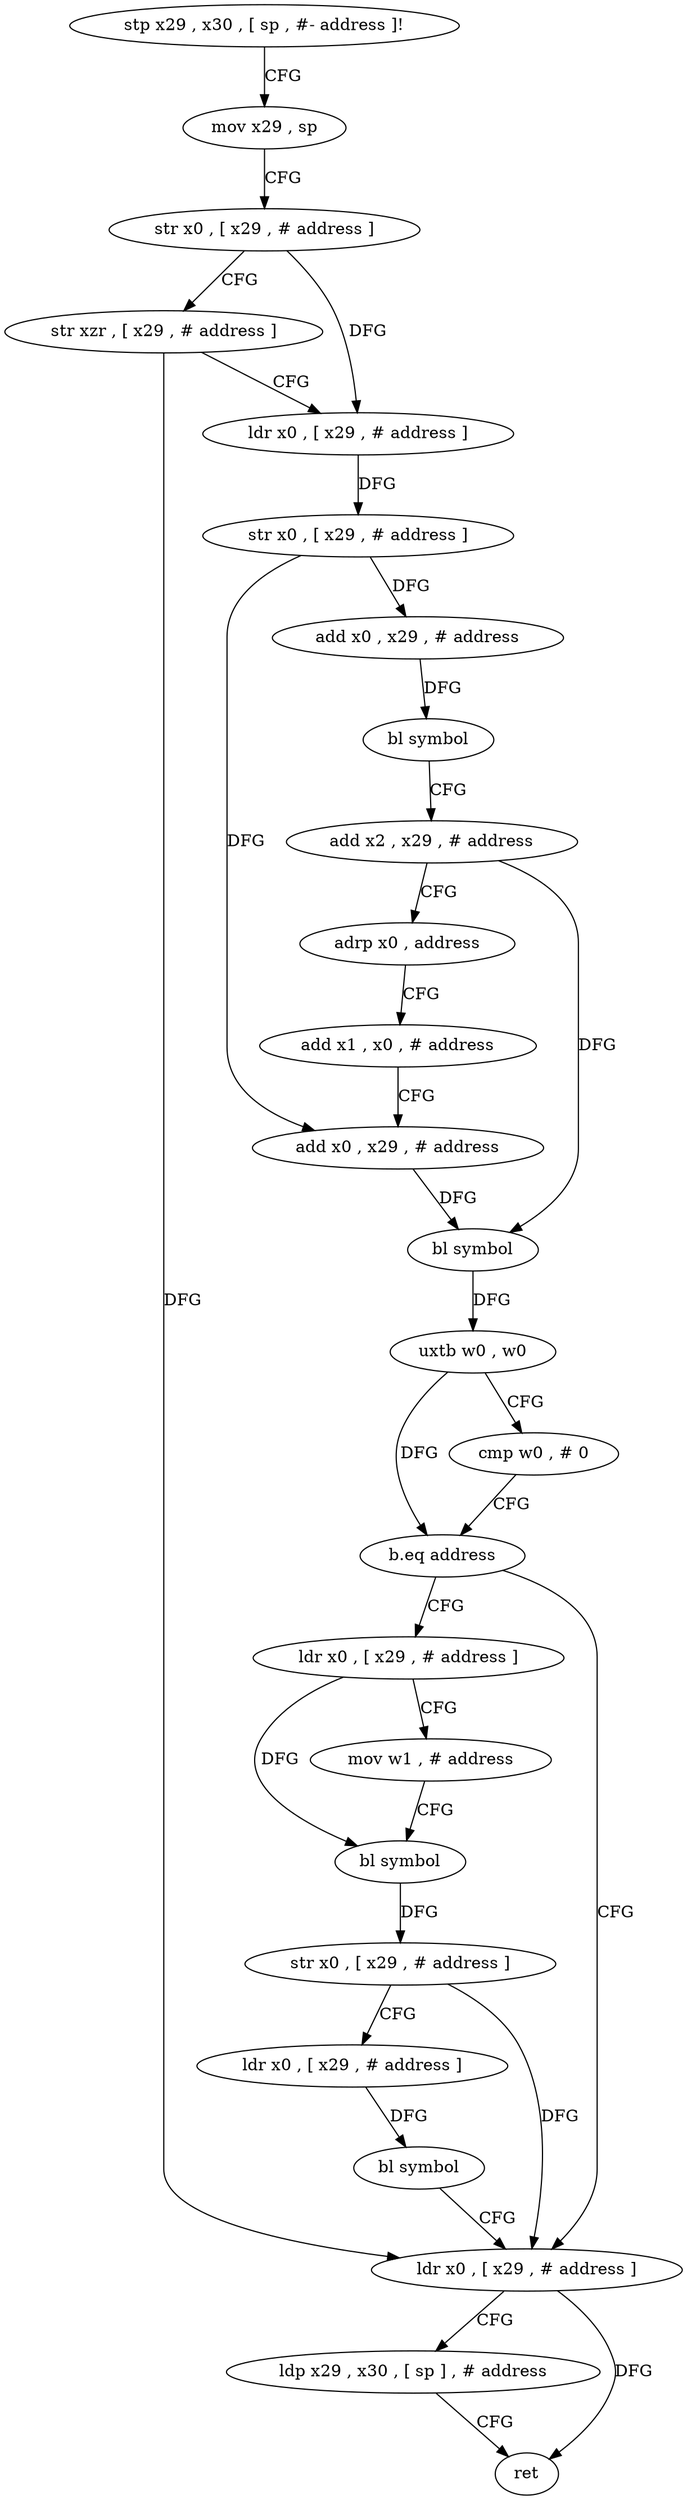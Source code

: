 digraph "func" {
"97432" [label = "stp x29 , x30 , [ sp , #- address ]!" ]
"97436" [label = "mov x29 , sp" ]
"97440" [label = "str x0 , [ x29 , # address ]" ]
"97444" [label = "str xzr , [ x29 , # address ]" ]
"97448" [label = "ldr x0 , [ x29 , # address ]" ]
"97452" [label = "str x0 , [ x29 , # address ]" ]
"97456" [label = "add x0 , x29 , # address" ]
"97460" [label = "bl symbol" ]
"97464" [label = "add x2 , x29 , # address" ]
"97468" [label = "adrp x0 , address" ]
"97472" [label = "add x1 , x0 , # address" ]
"97476" [label = "add x0 , x29 , # address" ]
"97480" [label = "bl symbol" ]
"97484" [label = "uxtb w0 , w0" ]
"97488" [label = "cmp w0 , # 0" ]
"97492" [label = "b.eq address" ]
"97520" [label = "ldr x0 , [ x29 , # address ]" ]
"97496" [label = "ldr x0 , [ x29 , # address ]" ]
"97524" [label = "ldp x29 , x30 , [ sp ] , # address" ]
"97528" [label = "ret" ]
"97500" [label = "mov w1 , # address" ]
"97504" [label = "bl symbol" ]
"97508" [label = "str x0 , [ x29 , # address ]" ]
"97512" [label = "ldr x0 , [ x29 , # address ]" ]
"97516" [label = "bl symbol" ]
"97432" -> "97436" [ label = "CFG" ]
"97436" -> "97440" [ label = "CFG" ]
"97440" -> "97444" [ label = "CFG" ]
"97440" -> "97448" [ label = "DFG" ]
"97444" -> "97448" [ label = "CFG" ]
"97444" -> "97520" [ label = "DFG" ]
"97448" -> "97452" [ label = "DFG" ]
"97452" -> "97456" [ label = "DFG" ]
"97452" -> "97476" [ label = "DFG" ]
"97456" -> "97460" [ label = "DFG" ]
"97460" -> "97464" [ label = "CFG" ]
"97464" -> "97468" [ label = "CFG" ]
"97464" -> "97480" [ label = "DFG" ]
"97468" -> "97472" [ label = "CFG" ]
"97472" -> "97476" [ label = "CFG" ]
"97476" -> "97480" [ label = "DFG" ]
"97480" -> "97484" [ label = "DFG" ]
"97484" -> "97488" [ label = "CFG" ]
"97484" -> "97492" [ label = "DFG" ]
"97488" -> "97492" [ label = "CFG" ]
"97492" -> "97520" [ label = "CFG" ]
"97492" -> "97496" [ label = "CFG" ]
"97520" -> "97524" [ label = "CFG" ]
"97520" -> "97528" [ label = "DFG" ]
"97496" -> "97500" [ label = "CFG" ]
"97496" -> "97504" [ label = "DFG" ]
"97524" -> "97528" [ label = "CFG" ]
"97500" -> "97504" [ label = "CFG" ]
"97504" -> "97508" [ label = "DFG" ]
"97508" -> "97512" [ label = "CFG" ]
"97508" -> "97520" [ label = "DFG" ]
"97512" -> "97516" [ label = "DFG" ]
"97516" -> "97520" [ label = "CFG" ]
}
